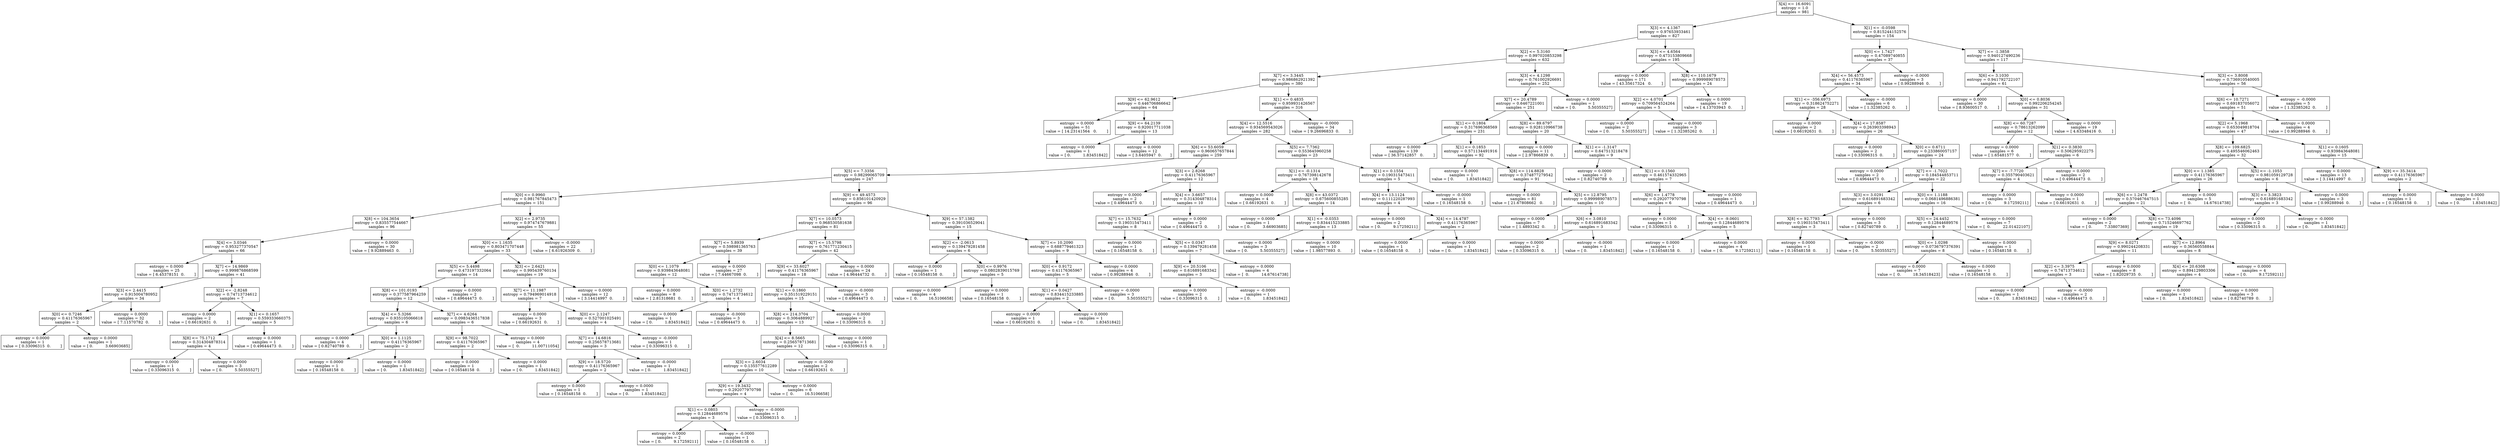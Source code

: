 digraph Tree {
0 [label="X[4] <= 16.6091\nentropy = 1.0\nsamples = 981", shape="box"] ;
1 [label="X[3] <= 4.1367\nentropy = 0.97653933461\nsamples = 827", shape="box"] ;
0 -> 1 ;
2 [label="X[2] <= 5.3160\nentropy = 0.997020853298\nsamples = 632", shape="box"] ;
1 -> 2 ;
3 [label="X[7] <= 3.3445\nentropy = 0.986862921392\nsamples = 380", shape="box"] ;
2 -> 3 ;
4 [label="X[9] <= 62.9612\nentropy = 0.446706866642\nsamples = 64", shape="box"] ;
3 -> 4 ;
5 [label="entropy = 0.0000\nsamples = 51\nvalue = [ 14.23141564   0.        ]", shape="box"] ;
4 -> 5 ;
6 [label="X[9] <= 64.2139\nentropy = 0.920017711038\nsamples = 13", shape="box"] ;
4 -> 6 ;
7 [label="entropy = 0.0000\nsamples = 1\nvalue = [ 0.          1.83451842]", shape="box"] ;
6 -> 7 ;
8 [label="entropy = 0.0000\nsamples = 12\nvalue = [ 3.6405947  0.       ]", shape="box"] ;
6 -> 8 ;
9 [label="X[1] <= 0.4835\nentropy = 0.959931426567\nsamples = 316", shape="box"] ;
3 -> 9 ;
10 [label="X[4] <= 12.5516\nentropy = 0.934569543026\nsamples = 282", shape="box"] ;
9 -> 10 ;
11 [label="X[6] <= 53.6059\nentropy = 0.960657657844\nsamples = 259", shape="box"] ;
10 -> 11 ;
12 [label="X[5] <= 7.3356\nentropy = 0.98299065709\nsamples = 247", shape="box"] ;
11 -> 12 ;
13 [label="X[0] <= 0.9960\nentropy = 0.981767845473\nsamples = 151", shape="box"] ;
12 -> 13 ;
14 [label="X[8] <= 104.3654\nentropy = 0.835577544667\nsamples = 96", shape="box"] ;
13 -> 14 ;
15 [label="X[4] <= 3.0346\nentropy = 0.953277370547\nsamples = 66", shape="box"] ;
14 -> 15 ;
16 [label="entropy = 0.0000\nsamples = 25\nvalue = [ 6.45378151  0.        ]", shape="box"] ;
15 -> 16 ;
17 [label="X[7] <= 14.9869\nentropy = 0.999876868599\nsamples = 41", shape="box"] ;
15 -> 17 ;
18 [label="X[3] <= 2.4415\nentropy = 0.915004780952\nsamples = 34", shape="box"] ;
17 -> 18 ;
19 [label="X[0] <= 0.7246\nentropy = 0.41176365967\nsamples = 2", shape="box"] ;
18 -> 19 ;
20 [label="entropy = 0.0000\nsamples = 1\nvalue = [ 0.33096315  0.        ]", shape="box"] ;
19 -> 20 ;
21 [label="entropy = 0.0000\nsamples = 1\nvalue = [ 0.          3.66903685]", shape="box"] ;
19 -> 21 ;
22 [label="entropy = 0.0000\nsamples = 32\nvalue = [ 7.11570782  0.        ]", shape="box"] ;
18 -> 22 ;
23 [label="X[2] <= -2.8248\nentropy = 0.74713734612\nsamples = 7", shape="box"] ;
17 -> 23 ;
24 [label="entropy = 0.0000\nsamples = 2\nvalue = [ 0.66192631  0.        ]", shape="box"] ;
23 -> 24 ;
25 [label="X[1] <= 0.1657\nentropy = 0.559333660375\nsamples = 5", shape="box"] ;
23 -> 25 ;
26 [label="X[8] <= 75.1712\nentropy = 0.314304878314\nsamples = 4", shape="box"] ;
25 -> 26 ;
27 [label="entropy = 0.0000\nsamples = 1\nvalue = [ 0.33096315  0.        ]", shape="box"] ;
26 -> 27 ;
28 [label="entropy = 0.0000\nsamples = 3\nvalue = [ 0.          5.50355527]", shape="box"] ;
26 -> 28 ;
29 [label="entropy = 0.0000\nsamples = 1\nvalue = [ 0.49644473  0.        ]", shape="box"] ;
25 -> 29 ;
30 [label="entropy = 0.0000\nsamples = 30\nvalue = [ 9.92889463  0.        ]", shape="box"] ;
14 -> 30 ;
31 [label="X[2] <= 2.9735\nentropy = 0.974747679881\nsamples = 55", shape="box"] ;
13 -> 31 ;
32 [label="X[0] <= 1.1635\nentropy = 0.803471707448\nsamples = 33", shape="box"] ;
31 -> 32 ;
33 [label="X[5] <= 5.4498\nentropy = 0.473197332064\nsamples = 14", shape="box"] ;
32 -> 33 ;
34 [label="X[8] <= 101.0193\nentropy = 0.377587964259\nsamples = 12", shape="box"] ;
33 -> 34 ;
35 [label="X[4] <= 5.3266\nentropy = 0.935105066618\nsamples = 6", shape="box"] ;
34 -> 35 ;
36 [label="entropy = 0.0000\nsamples = 4\nvalue = [ 0.82740789  0.        ]", shape="box"] ;
35 -> 36 ;
37 [label="X[0] <= 1.1125\nentropy = 0.41176365967\nsamples = 2", shape="box"] ;
35 -> 37 ;
38 [label="entropy = 0.0000\nsamples = 1\nvalue = [ 0.16548158  0.        ]", shape="box"] ;
37 -> 38 ;
39 [label="entropy = 0.0000\nsamples = 1\nvalue = [ 0.          1.83451842]", shape="box"] ;
37 -> 39 ;
40 [label="X[7] <= 4.6264\nentropy = 0.0983436517838\nsamples = 6", shape="box"] ;
34 -> 40 ;
41 [label="X[9] <= 98.7022\nentropy = 0.41176365967\nsamples = 2", shape="box"] ;
40 -> 41 ;
42 [label="entropy = 0.0000\nsamples = 1\nvalue = [ 0.16548158  0.        ]", shape="box"] ;
41 -> 42 ;
43 [label="entropy = 0.0000\nsamples = 1\nvalue = [ 0.          1.83451842]", shape="box"] ;
41 -> 43 ;
44 [label="entropy = 0.0000\nsamples = 4\nvalue = [  0.          11.00711054]", shape="box"] ;
40 -> 44 ;
45 [label="entropy = 0.0000\nsamples = 2\nvalue = [ 0.49644473  0.        ]", shape="box"] ;
33 -> 45 ;
46 [label="X[3] <= 2.6421\nentropy = 0.995439760134\nsamples = 19", shape="box"] ;
32 -> 46 ;
47 [label="X[7] <= 11.1987\nentropy = 0.794969014918\nsamples = 7", shape="box"] ;
46 -> 47 ;
48 [label="entropy = 0.0000\nsamples = 3\nvalue = [ 0.66192631  0.        ]", shape="box"] ;
47 -> 48 ;
49 [label="X[0] <= 2.1247\nentropy = 0.527001025491\nsamples = 4", shape="box"] ;
47 -> 49 ;
50 [label="X[7] <= 14.6816\nentropy = 0.256578713681\nsamples = 3", shape="box"] ;
49 -> 50 ;
51 [label="X[9] <= 18.5720\nentropy = 0.41176365967\nsamples = 2", shape="box"] ;
50 -> 51 ;
52 [label="entropy = 0.0000\nsamples = 1\nvalue = [ 0.16548158  0.        ]", shape="box"] ;
51 -> 52 ;
53 [label="entropy = 0.0000\nsamples = 1\nvalue = [ 0.          1.83451842]", shape="box"] ;
51 -> 53 ;
54 [label="entropy = -0.0000\nsamples = 1\nvalue = [ 0.          1.83451842]", shape="box"] ;
50 -> 54 ;
55 [label="entropy = -0.0000\nsamples = 1\nvalue = [ 0.33096315  0.        ]", shape="box"] ;
49 -> 55 ;
56 [label="entropy = 0.0000\nsamples = 12\nvalue = [ 3.14414997  0.        ]", shape="box"] ;
46 -> 56 ;
57 [label="entropy = -0.0000\nsamples = 22\nvalue = [ 6.61926309  0.        ]", shape="box"] ;
31 -> 57 ;
58 [label="X[9] <= 49.4573\nentropy = 0.856101420929\nsamples = 96", shape="box"] ;
12 -> 58 ;
59 [label="X[7] <= 10.0573\nentropy = 0.968530581638\nsamples = 81", shape="box"] ;
58 -> 59 ;
60 [label="X[7] <= 5.8939\nentropy = 0.598981365763\nsamples = 39", shape="box"] ;
59 -> 60 ;
61 [label="X[0] <= 1.1079\nentropy = 0.939843648081\nsamples = 12", shape="box"] ;
60 -> 61 ;
62 [label="entropy = 0.0000\nsamples = 8\nvalue = [ 2.81318681  0.        ]", shape="box"] ;
61 -> 62 ;
63 [label="X[0] <= 1.2732\nentropy = 0.74713734612\nsamples = 4", shape="box"] ;
61 -> 63 ;
64 [label="entropy = 0.0000\nsamples = 1\nvalue = [ 0.          1.83451842]", shape="box"] ;
63 -> 64 ;
65 [label="entropy = -0.0000\nsamples = 3\nvalue = [ 0.49644473  0.        ]", shape="box"] ;
63 -> 65 ;
66 [label="entropy = 0.0000\nsamples = 27\nvalue = [ 7.44667098  0.        ]", shape="box"] ;
60 -> 66 ;
67 [label="X[7] <= 15.5798\nentropy = 0.761771230415\nsamples = 42", shape="box"] ;
59 -> 67 ;
68 [label="X[9] <= 33.6027\nentropy = 0.41176365967\nsamples = 18", shape="box"] ;
67 -> 68 ;
69 [label="X[1] <= 0.1860\nentropy = 0.351519229151\nsamples = 15", shape="box"] ;
68 -> 69 ;
70 [label="X[8] <= 214.3704\nentropy = 0.3064889927\nsamples = 13", shape="box"] ;
69 -> 70 ;
71 [label="X[4] <= 8.5665\nentropy = 0.256578713681\nsamples = 12", shape="box"] ;
70 -> 71 ;
72 [label="X[3] <= 2.6034\nentropy = 0.135577612289\nsamples = 10", shape="box"] ;
71 -> 72 ;
73 [label="X[9] <= 19.3432\nentropy = 0.292077970798\nsamples = 4", shape="box"] ;
72 -> 73 ;
74 [label="X[1] <= 0.0803\nentropy = 0.12844689576\nsamples = 3", shape="box"] ;
73 -> 74 ;
75 [label="entropy = 0.0000\nsamples = 2\nvalue = [ 0.          9.17259211]", shape="box"] ;
74 -> 75 ;
76 [label="entropy = -0.0000\nsamples = 1\nvalue = [ 0.16548158  0.        ]", shape="box"] ;
74 -> 76 ;
77 [label="entropy = -0.0000\nsamples = 1\nvalue = [ 0.33096315  0.        ]", shape="box"] ;
73 -> 77 ;
78 [label="entropy = 0.0000\nsamples = 6\nvalue = [  0.         16.5106658]", shape="box"] ;
72 -> 78 ;
79 [label="entropy = -0.0000\nsamples = 2\nvalue = [ 0.66192631  0.        ]", shape="box"] ;
71 -> 79 ;
80 [label="entropy = 0.0000\nsamples = 1\nvalue = [ 0.33096315  0.        ]", shape="box"] ;
70 -> 80 ;
81 [label="entropy = 0.0000\nsamples = 2\nvalue = [ 0.33096315  0.        ]", shape="box"] ;
69 -> 81 ;
82 [label="entropy = -0.0000\nsamples = 3\nvalue = [ 0.49644473  0.        ]", shape="box"] ;
68 -> 82 ;
83 [label="entropy = 0.0000\nsamples = 24\nvalue = [ 4.96444732  0.        ]", shape="box"] ;
67 -> 83 ;
84 [label="X[9] <= 57.1382\nentropy = 0.391036529041\nsamples = 15", shape="box"] ;
58 -> 84 ;
85 [label="X[2] <= -2.0613\nentropy = 0.139479281458\nsamples = 6", shape="box"] ;
84 -> 85 ;
86 [label="entropy = 0.0000\nsamples = 1\nvalue = [ 0.16548158  0.        ]", shape="box"] ;
85 -> 86 ;
87 [label="X[0] <= 0.9976\nentropy = 0.0802839015769\nsamples = 5", shape="box"] ;
85 -> 87 ;
88 [label="entropy = 0.0000\nsamples = 4\nvalue = [  0.         16.5106658]", shape="box"] ;
87 -> 88 ;
89 [label="entropy = 0.0000\nsamples = 1\nvalue = [ 0.16548158  0.        ]", shape="box"] ;
87 -> 89 ;
90 [label="X[7] <= 10.2090\nentropy = 0.688779461323\nsamples = 9", shape="box"] ;
84 -> 90 ;
91 [label="X[0] <= 0.9172\nentropy = 0.41176365967\nsamples = 5", shape="box"] ;
90 -> 91 ;
92 [label="X[1] <= 0.0427\nentropy = 0.834415233885\nsamples = 2", shape="box"] ;
91 -> 92 ;
93 [label="entropy = 0.0000\nsamples = 1\nvalue = [ 0.66192631  0.        ]", shape="box"] ;
92 -> 93 ;
94 [label="entropy = 0.0000\nsamples = 1\nvalue = [ 0.          1.83451842]", shape="box"] ;
92 -> 94 ;
95 [label="entropy = -0.0000\nsamples = 3\nvalue = [ 0.          5.50355527]", shape="box"] ;
91 -> 95 ;
96 [label="entropy = 0.0000\nsamples = 4\nvalue = [ 0.99288946  0.        ]", shape="box"] ;
90 -> 96 ;
97 [label="X[3] <= 2.8268\nentropy = 0.41176365967\nsamples = 12", shape="box"] ;
11 -> 97 ;
98 [label="entropy = 0.0000\nsamples = 2\nvalue = [ 0.49644473  0.        ]", shape="box"] ;
97 -> 98 ;
99 [label="X[4] <= 3.6657\nentropy = 0.314304878314\nsamples = 10", shape="box"] ;
97 -> 99 ;
100 [label="X[7] <= 15.7632\nentropy = 0.190315473411\nsamples = 8", shape="box"] ;
99 -> 100 ;
101 [label="entropy = 0.0000\nsamples = 1\nvalue = [ 0.16548158  0.        ]", shape="box"] ;
100 -> 101 ;
102 [label="X[5] <= 0.0347\nentropy = 0.139479281458\nsamples = 7", shape="box"] ;
100 -> 102 ;
103 [label="X[9] <= 20.5106\nentropy = 0.616891683342\nsamples = 3", shape="box"] ;
102 -> 103 ;
104 [label="entropy = 0.0000\nsamples = 2\nvalue = [ 0.33096315  0.        ]", shape="box"] ;
103 -> 104 ;
105 [label="entropy = -0.0000\nsamples = 1\nvalue = [ 0.          1.83451842]", shape="box"] ;
103 -> 105 ;
106 [label="entropy = 0.0000\nsamples = 4\nvalue = [  0.          14.67614738]", shape="box"] ;
102 -> 106 ;
107 [label="entropy = 0.0000\nsamples = 2\nvalue = [ 0.49644473  0.        ]", shape="box"] ;
99 -> 107 ;
108 [label="X[5] <= 7.7362\nentropy = 0.553645960258\nsamples = 23", shape="box"] ;
10 -> 108 ;
109 [label="X[1] <= -0.1314\nentropy = 0.767398142678\nsamples = 18", shape="box"] ;
108 -> 109 ;
110 [label="entropy = 0.0000\nsamples = 4\nvalue = [ 0.66192631  0.        ]", shape="box"] ;
109 -> 110 ;
111 [label="X[8] <= 43.0372\nentropy = 0.675600855285\nsamples = 14", shape="box"] ;
109 -> 111 ;
112 [label="entropy = 0.0000\nsamples = 1\nvalue = [ 0.          3.66903685]", shape="box"] ;
111 -> 112 ;
113 [label="X[1] <= -0.0353\nentropy = 0.834415233885\nsamples = 13", shape="box"] ;
111 -> 113 ;
114 [label="entropy = 0.0000\nsamples = 3\nvalue = [ 0.          5.50355527]", shape="box"] ;
113 -> 114 ;
115 [label="entropy = 0.0000\nsamples = 10\nvalue = [ 1.98577893  0.        ]", shape="box"] ;
113 -> 115 ;
116 [label="X[1] <= 0.1554\nentropy = 0.190315473411\nsamples = 5", shape="box"] ;
108 -> 116 ;
117 [label="X[4] <= 13.1124\nentropy = 0.111220287993\nsamples = 4", shape="box"] ;
116 -> 117 ;
118 [label="entropy = 0.0000\nsamples = 2\nvalue = [ 0.          9.17259211]", shape="box"] ;
117 -> 118 ;
119 [label="X[4] <= 14.4787\nentropy = 0.41176365967\nsamples = 2", shape="box"] ;
117 -> 119 ;
120 [label="entropy = 0.0000\nsamples = 1\nvalue = [ 0.16548158  0.        ]", shape="box"] ;
119 -> 120 ;
121 [label="entropy = 0.0000\nsamples = 1\nvalue = [ 0.          1.83451842]", shape="box"] ;
119 -> 121 ;
122 [label="entropy = -0.0000\nsamples = 1\nvalue = [ 0.16548158  0.        ]", shape="box"] ;
116 -> 122 ;
123 [label="entropy = -0.0000\nsamples = 34\nvalue = [ 9.26696833  0.        ]", shape="box"] ;
9 -> 123 ;
124 [label="X[3] <= 4.1298\nentropy = 0.761002926691\nsamples = 252", shape="box"] ;
2 -> 124 ;
125 [label="X[7] <= 20.4789\nentropy = 0.6467221001\nsamples = 251", shape="box"] ;
124 -> 125 ;
126 [label="X[1] <= 0.1804\nentropy = 0.317696368569\nsamples = 231", shape="box"] ;
125 -> 126 ;
127 [label="entropy = 0.0000\nsamples = 139\nvalue = [ 36.57142857   0.        ]", shape="box"] ;
126 -> 127 ;
128 [label="X[1] <= 0.1853\nentropy = 0.571134491916\nsamples = 92", shape="box"] ;
126 -> 128 ;
129 [label="entropy = 0.0000\nsamples = 1\nvalue = [ 0.          1.83451842]", shape="box"] ;
128 -> 129 ;
130 [label="X[8] <= 114.8828\nentropy = 0.374877279542\nsamples = 91", shape="box"] ;
128 -> 130 ;
131 [label="entropy = 0.0000\nsamples = 81\nvalue = [ 21.67808662   0.        ]", shape="box"] ;
130 -> 131 ;
132 [label="X[5] <= 12.8795\nentropy = 0.999989078573\nsamples = 10", shape="box"] ;
130 -> 132 ;
133 [label="entropy = 0.0000\nsamples = 7\nvalue = [ 1.4893342  0.       ]", shape="box"] ;
132 -> 133 ;
134 [label="X[6] <= 3.0810\nentropy = 0.616891683342\nsamples = 3", shape="box"] ;
132 -> 134 ;
135 [label="entropy = 0.0000\nsamples = 2\nvalue = [ 0.33096315  0.        ]", shape="box"] ;
134 -> 135 ;
136 [label="entropy = -0.0000\nsamples = 1\nvalue = [ 0.          1.83451842]", shape="box"] ;
134 -> 136 ;
137 [label="X[8] <= 89.6797\nentropy = 0.928110966738\nsamples = 20", shape="box"] ;
125 -> 137 ;
138 [label="entropy = 0.0000\nsamples = 11\nvalue = [ 2.97866839  0.        ]", shape="box"] ;
137 -> 138 ;
139 [label="X[1] <= -1.3147\nentropy = 0.647513218478\nsamples = 9", shape="box"] ;
137 -> 139 ;
140 [label="entropy = 0.0000\nsamples = 2\nvalue = [ 0.82740789  0.        ]", shape="box"] ;
139 -> 140 ;
141 [label="X[1] <= 0.1560\nentropy = 0.461574332965\nsamples = 7", shape="box"] ;
139 -> 141 ;
142 [label="X[6] <= 1.4778\nentropy = 0.292077970798\nsamples = 6", shape="box"] ;
141 -> 142 ;
143 [label="entropy = 0.0000\nsamples = 1\nvalue = [ 0.33096315  0.        ]", shape="box"] ;
142 -> 143 ;
144 [label="X[4] <= -9.0601\nentropy = 0.12844689576\nsamples = 5", shape="box"] ;
142 -> 144 ;
145 [label="entropy = 0.0000\nsamples = 1\nvalue = [ 0.16548158  0.        ]", shape="box"] ;
144 -> 145 ;
146 [label="entropy = 0.0000\nsamples = 4\nvalue = [ 0.          9.17259211]", shape="box"] ;
144 -> 146 ;
147 [label="entropy = 0.0000\nsamples = 1\nvalue = [ 0.49644473  0.        ]", shape="box"] ;
141 -> 147 ;
148 [label="entropy = 0.0000\nsamples = 1\nvalue = [ 0.          5.50355527]", shape="box"] ;
124 -> 148 ;
149 [label="X[3] <= 4.6564\nentropy = 0.473153809668\nsamples = 195", shape="box"] ;
1 -> 149 ;
150 [label="entropy = 0.0000\nsamples = 171\nvalue = [ 43.35617324   0.        ]", shape="box"] ;
149 -> 150 ;
151 [label="X[8] <= 110.1679\nentropy = 0.999989078573\nsamples = 24", shape="box"] ;
149 -> 151 ;
152 [label="X[2] <= 4.0701\nentropy = 0.709564524264\nsamples = 5", shape="box"] ;
151 -> 152 ;
153 [label="entropy = 0.0000\nsamples = 2\nvalue = [ 0.          5.50355527]", shape="box"] ;
152 -> 153 ;
154 [label="entropy = 0.0000\nsamples = 3\nvalue = [ 1.32385262  0.        ]", shape="box"] ;
152 -> 154 ;
155 [label="entropy = 0.0000\nsamples = 19\nvalue = [ 4.13703943  0.        ]", shape="box"] ;
151 -> 155 ;
156 [label="X[1] <= -0.0598\nentropy = 0.815244152576\nsamples = 154", shape="box"] ;
0 -> 156 ;
157 [label="X[0] <= 1.7427\nentropy = 0.47089740855\nsamples = 37", shape="box"] ;
156 -> 157 ;
158 [label="X[4] <= 56.4573\nentropy = 0.41176365967\nsamples = 34", shape="box"] ;
157 -> 158 ;
159 [label="X[1] <= -356.6973\nentropy = 0.318624752271\nsamples = 28", shape="box"] ;
158 -> 159 ;
160 [label="entropy = 0.0000\nsamples = 2\nvalue = [ 0.66192631  0.        ]", shape="box"] ;
159 -> 160 ;
161 [label="X[4] <= 17.8587\nentropy = 0.263903398943\nsamples = 26", shape="box"] ;
159 -> 161 ;
162 [label="entropy = 0.0000\nsamples = 2\nvalue = [ 0.33096315  0.        ]", shape="box"] ;
161 -> 162 ;
163 [label="X[0] <= 0.6711\nentropy = 0.233860057157\nsamples = 24", shape="box"] ;
161 -> 163 ;
164 [label="entropy = 0.0000\nsamples = 2\nvalue = [ 0.49644473  0.        ]", shape="box"] ;
163 -> 164 ;
165 [label="X[7] <= -1.7022\nentropy = 0.184544853711\nsamples = 22", shape="box"] ;
163 -> 165 ;
166 [label="X[3] <= 3.0291\nentropy = 0.616891683342\nsamples = 6", shape="box"] ;
165 -> 166 ;
167 [label="X[8] <= 92.7793\nentropy = 0.190315473411\nsamples = 3", shape="box"] ;
166 -> 167 ;
168 [label="entropy = 0.0000\nsamples = 1\nvalue = [ 0.16548158  0.        ]", shape="box"] ;
167 -> 168 ;
169 [label="entropy = -0.0000\nsamples = 2\nvalue = [ 0.          5.50355527]", shape="box"] ;
167 -> 169 ;
170 [label="entropy = 0.0000\nsamples = 3\nvalue = [ 0.82740789  0.        ]", shape="box"] ;
166 -> 170 ;
171 [label="X[0] <= 1.1188\nentropy = 0.0681496886381\nsamples = 16", shape="box"] ;
165 -> 171 ;
172 [label="X[5] <= 24.4452\nentropy = 0.12844689576\nsamples = 9", shape="box"] ;
171 -> 172 ;
173 [label="X[0] <= 1.0298\nentropy = 0.0736797376391\nsamples = 8", shape="box"] ;
172 -> 173 ;
174 [label="entropy = 0.0000\nsamples = 7\nvalue = [  0.          18.34518423]", shape="box"] ;
173 -> 174 ;
175 [label="entropy = 0.0000\nsamples = 1\nvalue = [ 0.16548158  0.        ]", shape="box"] ;
173 -> 175 ;
176 [label="entropy = 0.0000\nsamples = 1\nvalue = [ 0.16548158  0.        ]", shape="box"] ;
172 -> 176 ;
177 [label="entropy = 0.0000\nsamples = 7\nvalue = [  0.          22.01422107]", shape="box"] ;
171 -> 177 ;
178 [label="entropy = -0.0000\nsamples = 6\nvalue = [ 1.32385262  0.        ]", shape="box"] ;
158 -> 178 ;
179 [label="entropy = -0.0000\nsamples = 3\nvalue = [ 0.99288946  0.        ]", shape="box"] ;
157 -> 179 ;
180 [label="X[7] <= -1.3858\nentropy = 0.940127490236\nsamples = 117", shape="box"] ;
156 -> 180 ;
181 [label="X[6] <= 3.1030\nentropy = 0.941792722107\nsamples = 61", shape="box"] ;
180 -> 181 ;
182 [label="entropy = 0.0000\nsamples = 30\nvalue = [ 8.93600517  0.        ]", shape="box"] ;
181 -> 182 ;
183 [label="X[0] <= 0.8036\nentropy = 0.992206254245\nsamples = 31", shape="box"] ;
181 -> 183 ;
184 [label="X[8] <= 60.7287\nentropy = 0.78613262099\nsamples = 12", shape="box"] ;
183 -> 184 ;
185 [label="entropy = 0.0000\nsamples = 6\nvalue = [ 1.65481577  0.        ]", shape="box"] ;
184 -> 185 ;
186 [label="X[1] <= 0.3830\nentropy = 0.506295922275\nsamples = 6", shape="box"] ;
184 -> 186 ;
187 [label="X[7] <= -7.7720\nentropy = 0.355790403621\nsamples = 4", shape="box"] ;
186 -> 187 ;
188 [label="entropy = 0.0000\nsamples = 3\nvalue = [ 0.          9.17259211]", shape="box"] ;
187 -> 188 ;
189 [label="entropy = 0.0000\nsamples = 1\nvalue = [ 0.66192631  0.        ]", shape="box"] ;
187 -> 189 ;
190 [label="entropy = 0.0000\nsamples = 2\nvalue = [ 0.49644473  0.        ]", shape="box"] ;
186 -> 190 ;
191 [label="entropy = 0.0000\nsamples = 19\nvalue = [ 4.63348416  0.        ]", shape="box"] ;
183 -> 191 ;
192 [label="X[3] <= 3.8008\nentropy = 0.736910540005\nsamples = 56", shape="box"] ;
180 -> 192 ;
193 [label="X[6] <= 10.7271\nentropy = 0.691837056072\nsamples = 51", shape="box"] ;
192 -> 193 ;
194 [label="X[2] <= 5.1968\nentropy = 0.653049818704\nsamples = 47", shape="box"] ;
193 -> 194 ;
195 [label="X[8] <= 109.6825\nentropy = 0.495546062463\nsamples = 32", shape="box"] ;
194 -> 195 ;
196 [label="X[0] <= 1.1385\nentropy = 0.41176365967\nsamples = 26", shape="box"] ;
195 -> 196 ;
197 [label="X[6] <= 1.2478\nentropy = 0.570467647515\nsamples = 21", shape="box"] ;
196 -> 197 ;
198 [label="entropy = 0.0000\nsamples = 2\nvalue = [ 0.          7.33807369]", shape="box"] ;
197 -> 198 ;
199 [label="X[8] <= 73.4096\nentropy = 0.715246697762\nsamples = 19", shape="box"] ;
197 -> 199 ;
200 [label="X[9] <= 8.0271\nentropy = 0.990244208331\nsamples = 11", shape="box"] ;
199 -> 200 ;
201 [label="X[2] <= 3.3975\nentropy = 0.74713734612\nsamples = 3", shape="box"] ;
200 -> 201 ;
202 [label="entropy = 0.0000\nsamples = 1\nvalue = [ 0.          1.83451842]", shape="box"] ;
201 -> 202 ;
203 [label="entropy = -0.0000\nsamples = 2\nvalue = [ 0.49644473  0.        ]", shape="box"] ;
201 -> 203 ;
204 [label="entropy = 0.0000\nsamples = 8\nvalue = [ 1.82029735  0.        ]", shape="box"] ;
200 -> 204 ;
205 [label="X[7] <= 12.8964\nentropy = 0.36560558844\nsamples = 8", shape="box"] ;
199 -> 205 ;
206 [label="X[4] <= 20.6308\nentropy = 0.894129803306\nsamples = 4", shape="box"] ;
205 -> 206 ;
207 [label="entropy = 0.0000\nsamples = 1\nvalue = [ 0.          1.83451842]", shape="box"] ;
206 -> 207 ;
208 [label="entropy = 0.0000\nsamples = 3\nvalue = [ 0.82740789  0.        ]", shape="box"] ;
206 -> 208 ;
209 [label="entropy = 0.0000\nsamples = 4\nvalue = [ 0.          9.17259211]", shape="box"] ;
205 -> 209 ;
210 [label="entropy = 0.0000\nsamples = 5\nvalue = [  0.          14.67614738]", shape="box"] ;
196 -> 210 ;
211 [label="X[5] <= -1.1053\nentropy = 0.981059129728\nsamples = 6", shape="box"] ;
195 -> 211 ;
212 [label="X[3] <= 3.3823\nentropy = 0.616891683342\nsamples = 3", shape="box"] ;
211 -> 212 ;
213 [label="entropy = 0.0000\nsamples = 2\nvalue = [ 0.33096315  0.        ]", shape="box"] ;
212 -> 213 ;
214 [label="entropy = -0.0000\nsamples = 1\nvalue = [ 0.          1.83451842]", shape="box"] ;
212 -> 214 ;
215 [label="entropy = 0.0000\nsamples = 3\nvalue = [ 0.99288946  0.        ]", shape="box"] ;
211 -> 215 ;
216 [label="X[1] <= 0.1605\nentropy = 0.939843648081\nsamples = 15", shape="box"] ;
194 -> 216 ;
217 [label="entropy = 0.0000\nsamples = 13\nvalue = [ 3.14414997  0.        ]", shape="box"] ;
216 -> 217 ;
218 [label="X[9] <= 35.3414\nentropy = 0.41176365967\nsamples = 2", shape="box"] ;
216 -> 218 ;
219 [label="entropy = 0.0000\nsamples = 1\nvalue = [ 0.16548158  0.        ]", shape="box"] ;
218 -> 219 ;
220 [label="entropy = 0.0000\nsamples = 1\nvalue = [ 0.          1.83451842]", shape="box"] ;
218 -> 220 ;
221 [label="entropy = 0.0000\nsamples = 4\nvalue = [ 0.99288946  0.        ]", shape="box"] ;
193 -> 221 ;
222 [label="entropy = -0.0000\nsamples = 5\nvalue = [ 1.32385262  0.        ]", shape="box"] ;
192 -> 222 ;
}